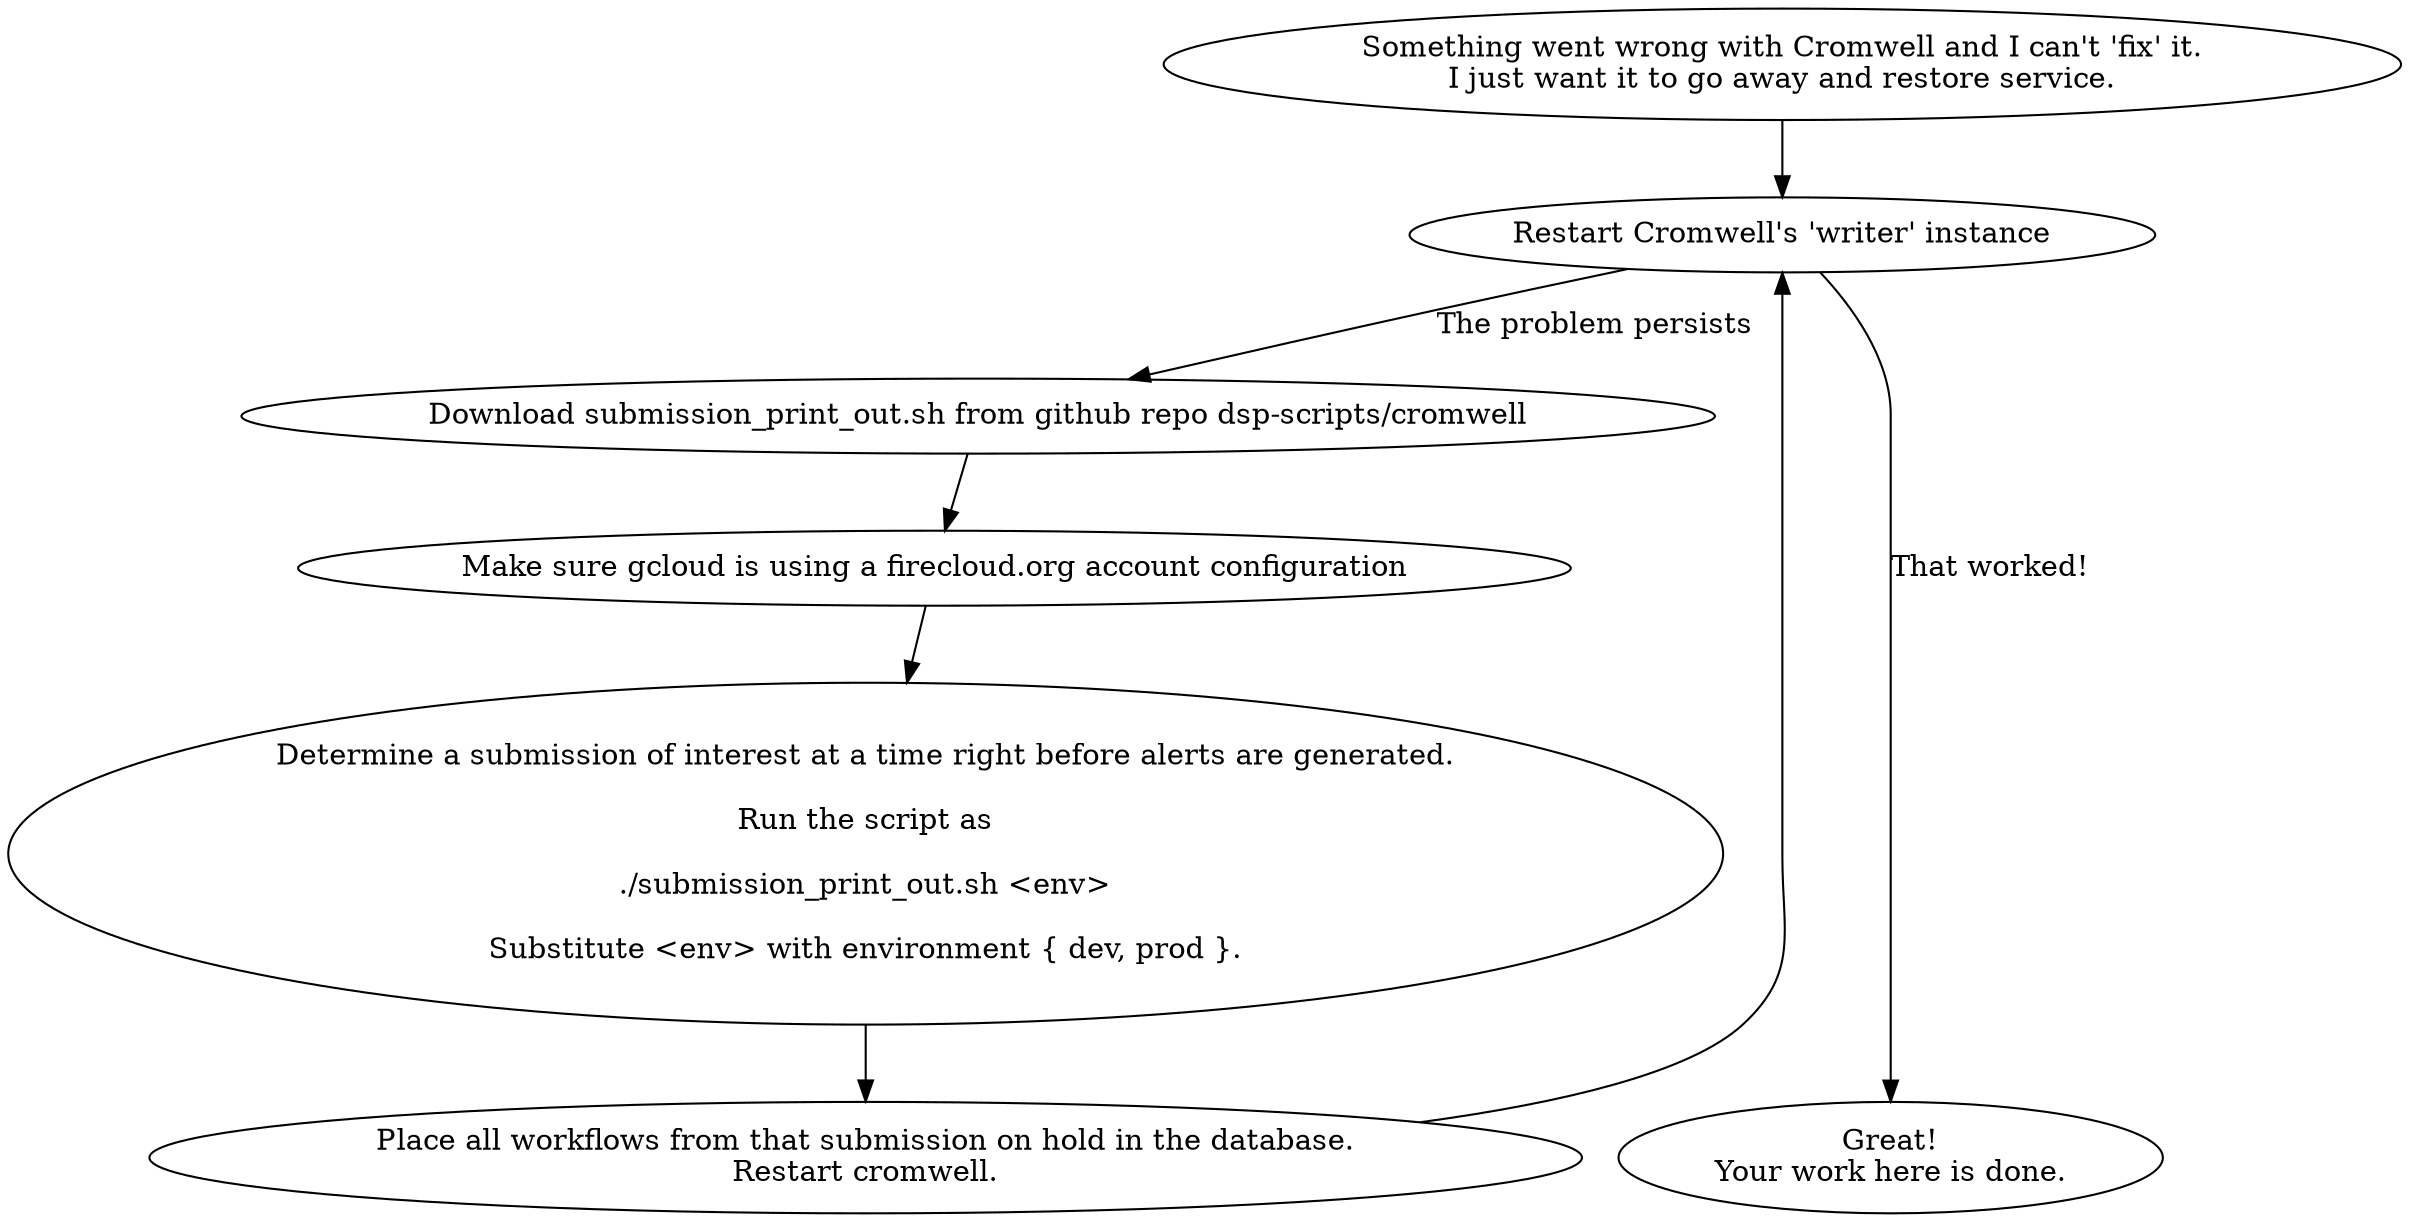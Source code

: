 digraph {

  # Nodes

  something_wrong [shape=oval label="Something went wrong with Cromwell and I can't 'fix' it.\nI just want it to go away and restore service."];

  # Always start with a restart:
  restart_cromwell_instance [shape=oval label="Restart Cromwell's 'writer' instance"];

  download_submission_print_out [shape=oval label="Download submission_print_out.sh from github repo dsp-scripts/cromwell"];
  make_sure_gcloud_use_firecloud [shape=oval label="Make sure gcloud is using a firecloud.org account configuration"];
  determine_submissions_of_interest [shape=oval label="Determine a submission of interest at a time right before alerts are generated.\n\nRun the script as\n\n./submission_print_out.sh <env>\n\nSubstitute <env> with environment { dev, prod }."];

  place_submissions_on_hold [shape=oval label="Place all workflows from that submission on hold in the database.\nRestart cromwell."];


  go_to_sleep [shape=oval label="Great!\nYour work here is done."];

  { rank=max go_to_sleep }


  # Edges

  something_wrong -> restart_cromwell_instance

  restart_cromwell_instance -> go_to_sleep [label="That worked!"]

  restart_cromwell_instance -> download_submission_print_out [label="The problem persists"]
  download_submission_print_out -> make_sure_gcloud_use_firecloud
  make_sure_gcloud_use_firecloud -> determine_submissions_of_interest
  determine_submissions_of_interest -> place_submissions_on_hold

  place_submissions_on_hold -> restart_cromwell_instance


}
